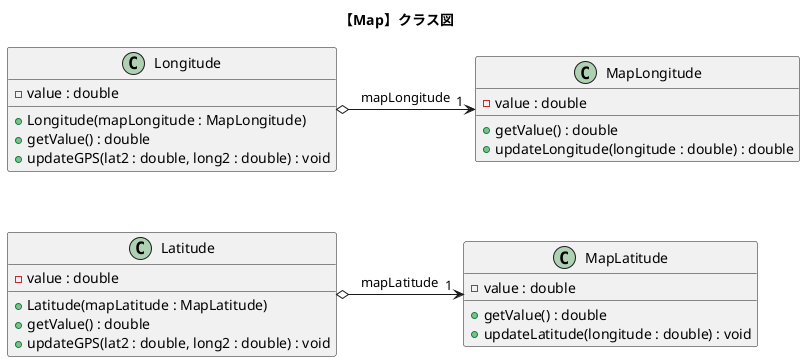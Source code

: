 @startuml map_class_push
title "【Map】クラス図"

together {
    class "Longitude"{
        -value : double
        +Longitude(mapLongitude : MapLongitude)
        +getValue() : double
        +updateGPS(lat2 : double, long2 : double) : void
    }

    class "Latitude"{
        -value : double
        +Latitude(mapLatitude : MapLatitude)
        +getValue() : double
        +updateGPS(lat2 : double, long2 : double) : void
    }
}

class "MapLongitude"{
    -value : double
    +getValue() : double
    +updateLongitude(longitude : double) : double
}

class "MapLatitude"{
    -value : double
    +getValue() : double
    +updateLatitude(longitude : double) : void
}


Longitude  o--right-> "1 " MapLongitude : "  mapLongitude  "
Longitude  -[hidden]-     Latitude

Latitude   o--right-> "1 " MapLatitude : "  mapLatitude  "

@enduml